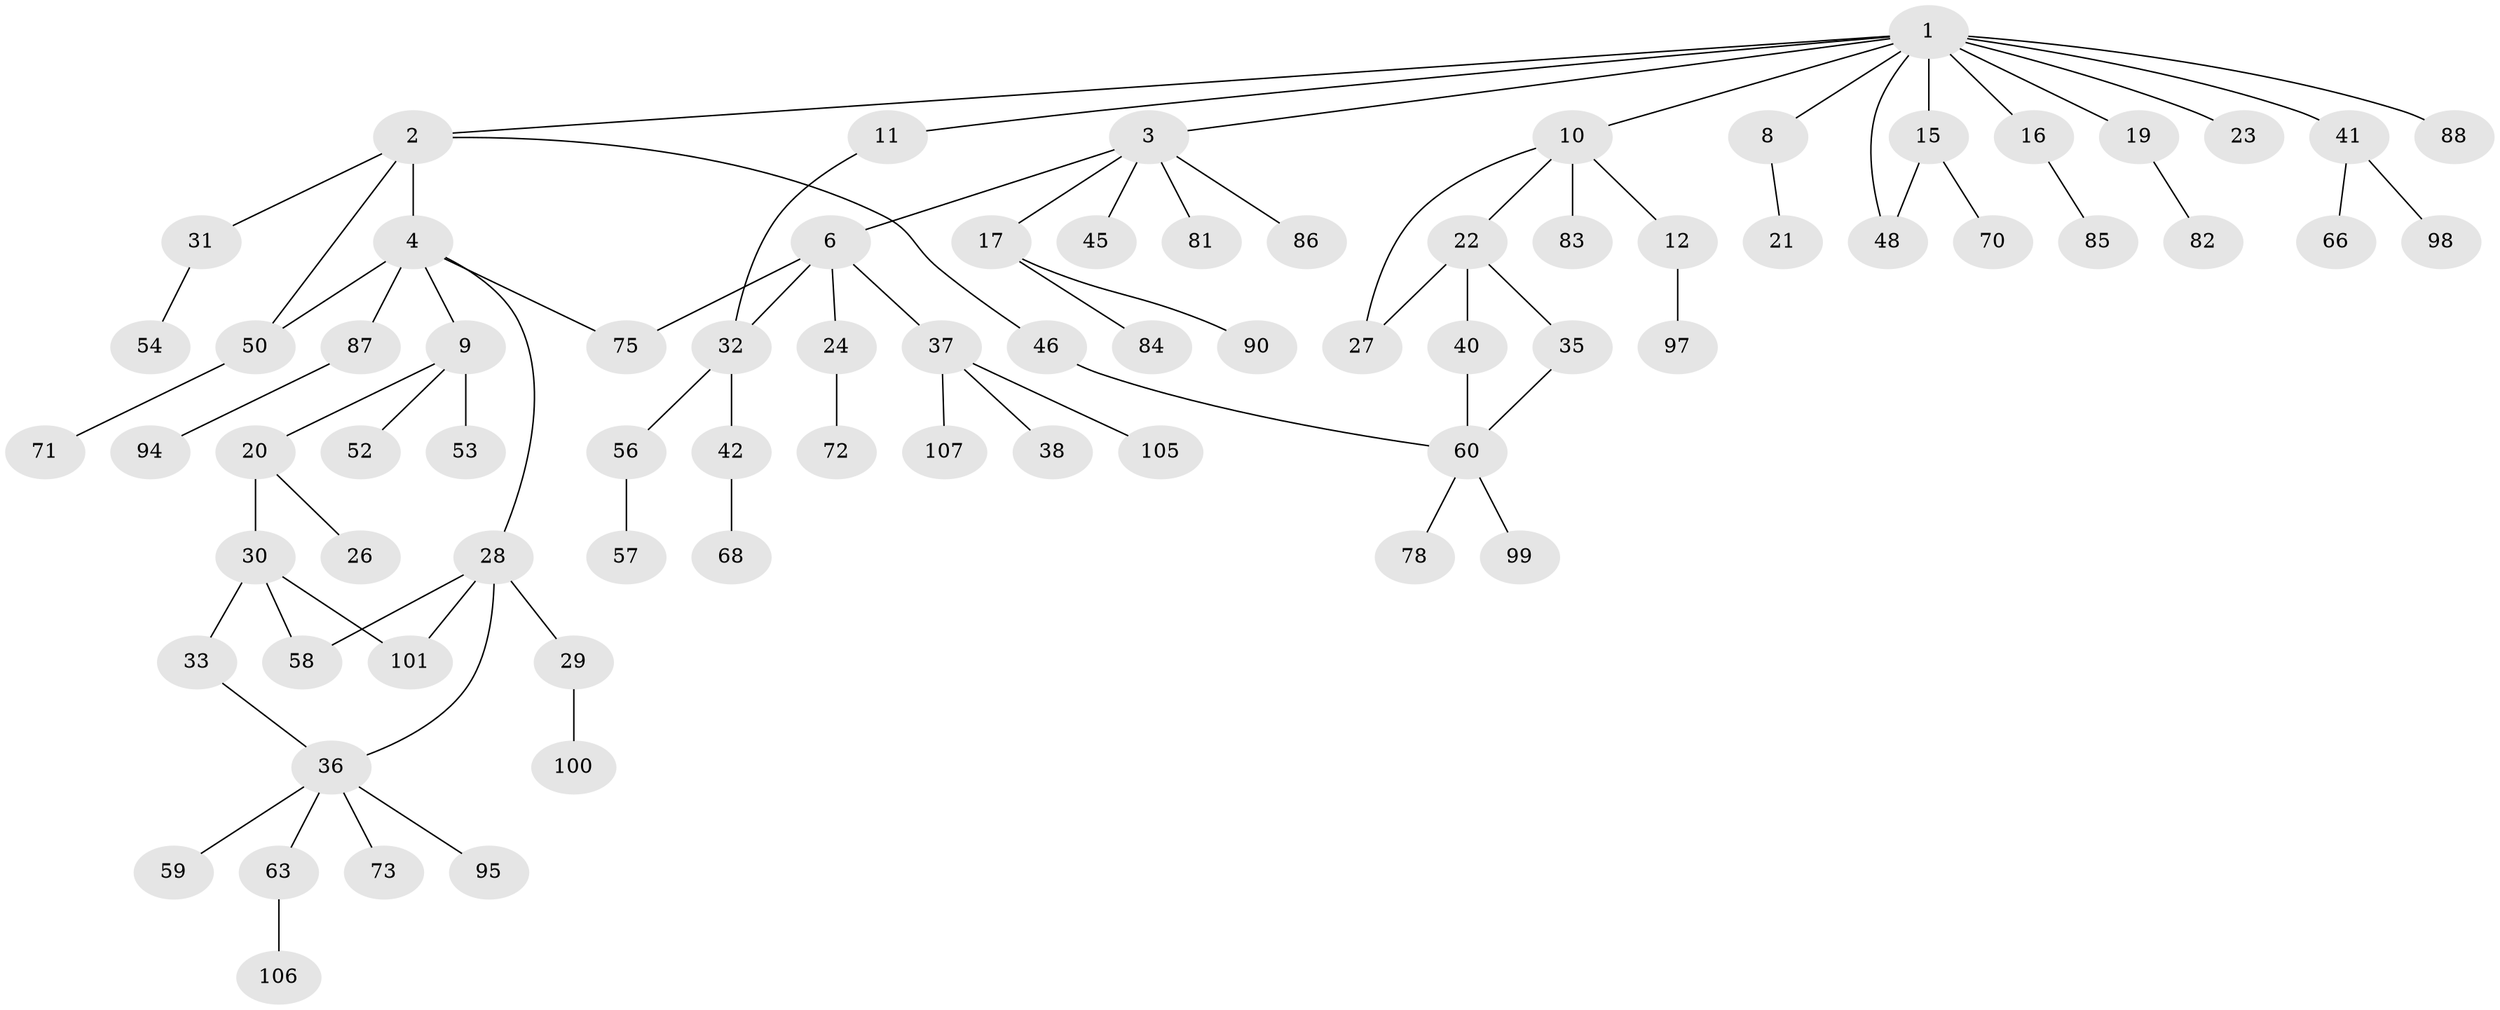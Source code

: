 // original degree distribution, {7: 0.028037383177570093, 4: 0.08411214953271028, 8: 0.009345794392523364, 5: 0.018691588785046728, 3: 0.16822429906542055, 2: 0.308411214953271, 1: 0.38317757009345793}
// Generated by graph-tools (version 1.1) at 2025/10/02/27/25 16:10:51]
// undirected, 74 vertices, 83 edges
graph export_dot {
graph [start="1"]
  node [color=gray90,style=filled];
  1 [super="+5"];
  2 [super="+7"];
  3 [super="+13"];
  4 [super="+62"];
  6 [super="+43"];
  8 [super="+14"];
  9 [super="+18"];
  10;
  11;
  12 [super="+74"];
  15 [super="+55"];
  16 [super="+104"];
  17 [super="+103"];
  19 [super="+34"];
  20;
  21;
  22 [super="+44"];
  23 [super="+25"];
  24 [super="+61"];
  26 [super="+67"];
  27;
  28 [super="+49"];
  29 [super="+39"];
  30 [super="+89"];
  31;
  32;
  33;
  35 [super="+76"];
  36 [super="+51"];
  37 [super="+102"];
  38 [super="+69"];
  40;
  41 [super="+47"];
  42 [super="+65"];
  45;
  46 [super="+92"];
  48;
  50;
  52 [super="+91"];
  53;
  54;
  56;
  57;
  58 [super="+96"];
  59;
  60 [super="+64"];
  63 [super="+77"];
  66;
  68;
  70 [super="+79"];
  71;
  72;
  73 [super="+80"];
  75;
  78;
  81;
  82;
  83;
  84;
  85;
  86;
  87 [super="+93"];
  88;
  90;
  94;
  95;
  97;
  98;
  99;
  100;
  101;
  105;
  106;
  107;
  1 -- 2;
  1 -- 3;
  1 -- 19;
  1 -- 23 [weight=2];
  1 -- 48;
  1 -- 88;
  1 -- 8;
  1 -- 41;
  1 -- 10;
  1 -- 11;
  1 -- 15;
  1 -- 16;
  2 -- 4;
  2 -- 46;
  2 -- 50;
  2 -- 31;
  3 -- 6;
  3 -- 86;
  3 -- 81;
  3 -- 45;
  3 -- 17;
  4 -- 9;
  4 -- 28;
  4 -- 50;
  4 -- 87 [weight=2];
  4 -- 75;
  6 -- 24;
  6 -- 37;
  6 -- 75;
  6 -- 32;
  8 -- 21;
  9 -- 53;
  9 -- 20;
  9 -- 52;
  10 -- 12;
  10 -- 22;
  10 -- 27;
  10 -- 83;
  11 -- 32;
  12 -- 97;
  15 -- 48;
  15 -- 70;
  16 -- 85;
  17 -- 84;
  17 -- 90;
  19 -- 82;
  20 -- 26;
  20 -- 30;
  22 -- 35;
  22 -- 40;
  22 -- 27;
  24 -- 72;
  28 -- 29;
  28 -- 58;
  28 -- 101;
  28 -- 36;
  29 -- 100;
  30 -- 33;
  30 -- 101;
  30 -- 58;
  31 -- 54;
  32 -- 42;
  32 -- 56;
  33 -- 36;
  35 -- 60;
  36 -- 59;
  36 -- 63;
  36 -- 73;
  36 -- 95;
  37 -- 38;
  37 -- 105;
  37 -- 107;
  40 -- 60;
  41 -- 66;
  41 -- 98;
  42 -- 68;
  46 -- 60;
  50 -- 71;
  56 -- 57;
  60 -- 99;
  60 -- 78;
  63 -- 106;
  87 -- 94;
}
